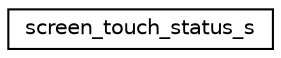 digraph "Graphical Class Hierarchy"
{
 // LATEX_PDF_SIZE
  edge [fontname="Helvetica",fontsize="10",labelfontname="Helvetica",labelfontsize="10"];
  node [fontname="Helvetica",fontsize="10",shape=record];
  rankdir="LR";
  Node0 [label="screen_touch_status_s",height=0.2,width=0.4,color="black", fillcolor="white", style="filled",URL="$structscreen__touch__status__s.html",tooltip=" "];
}

